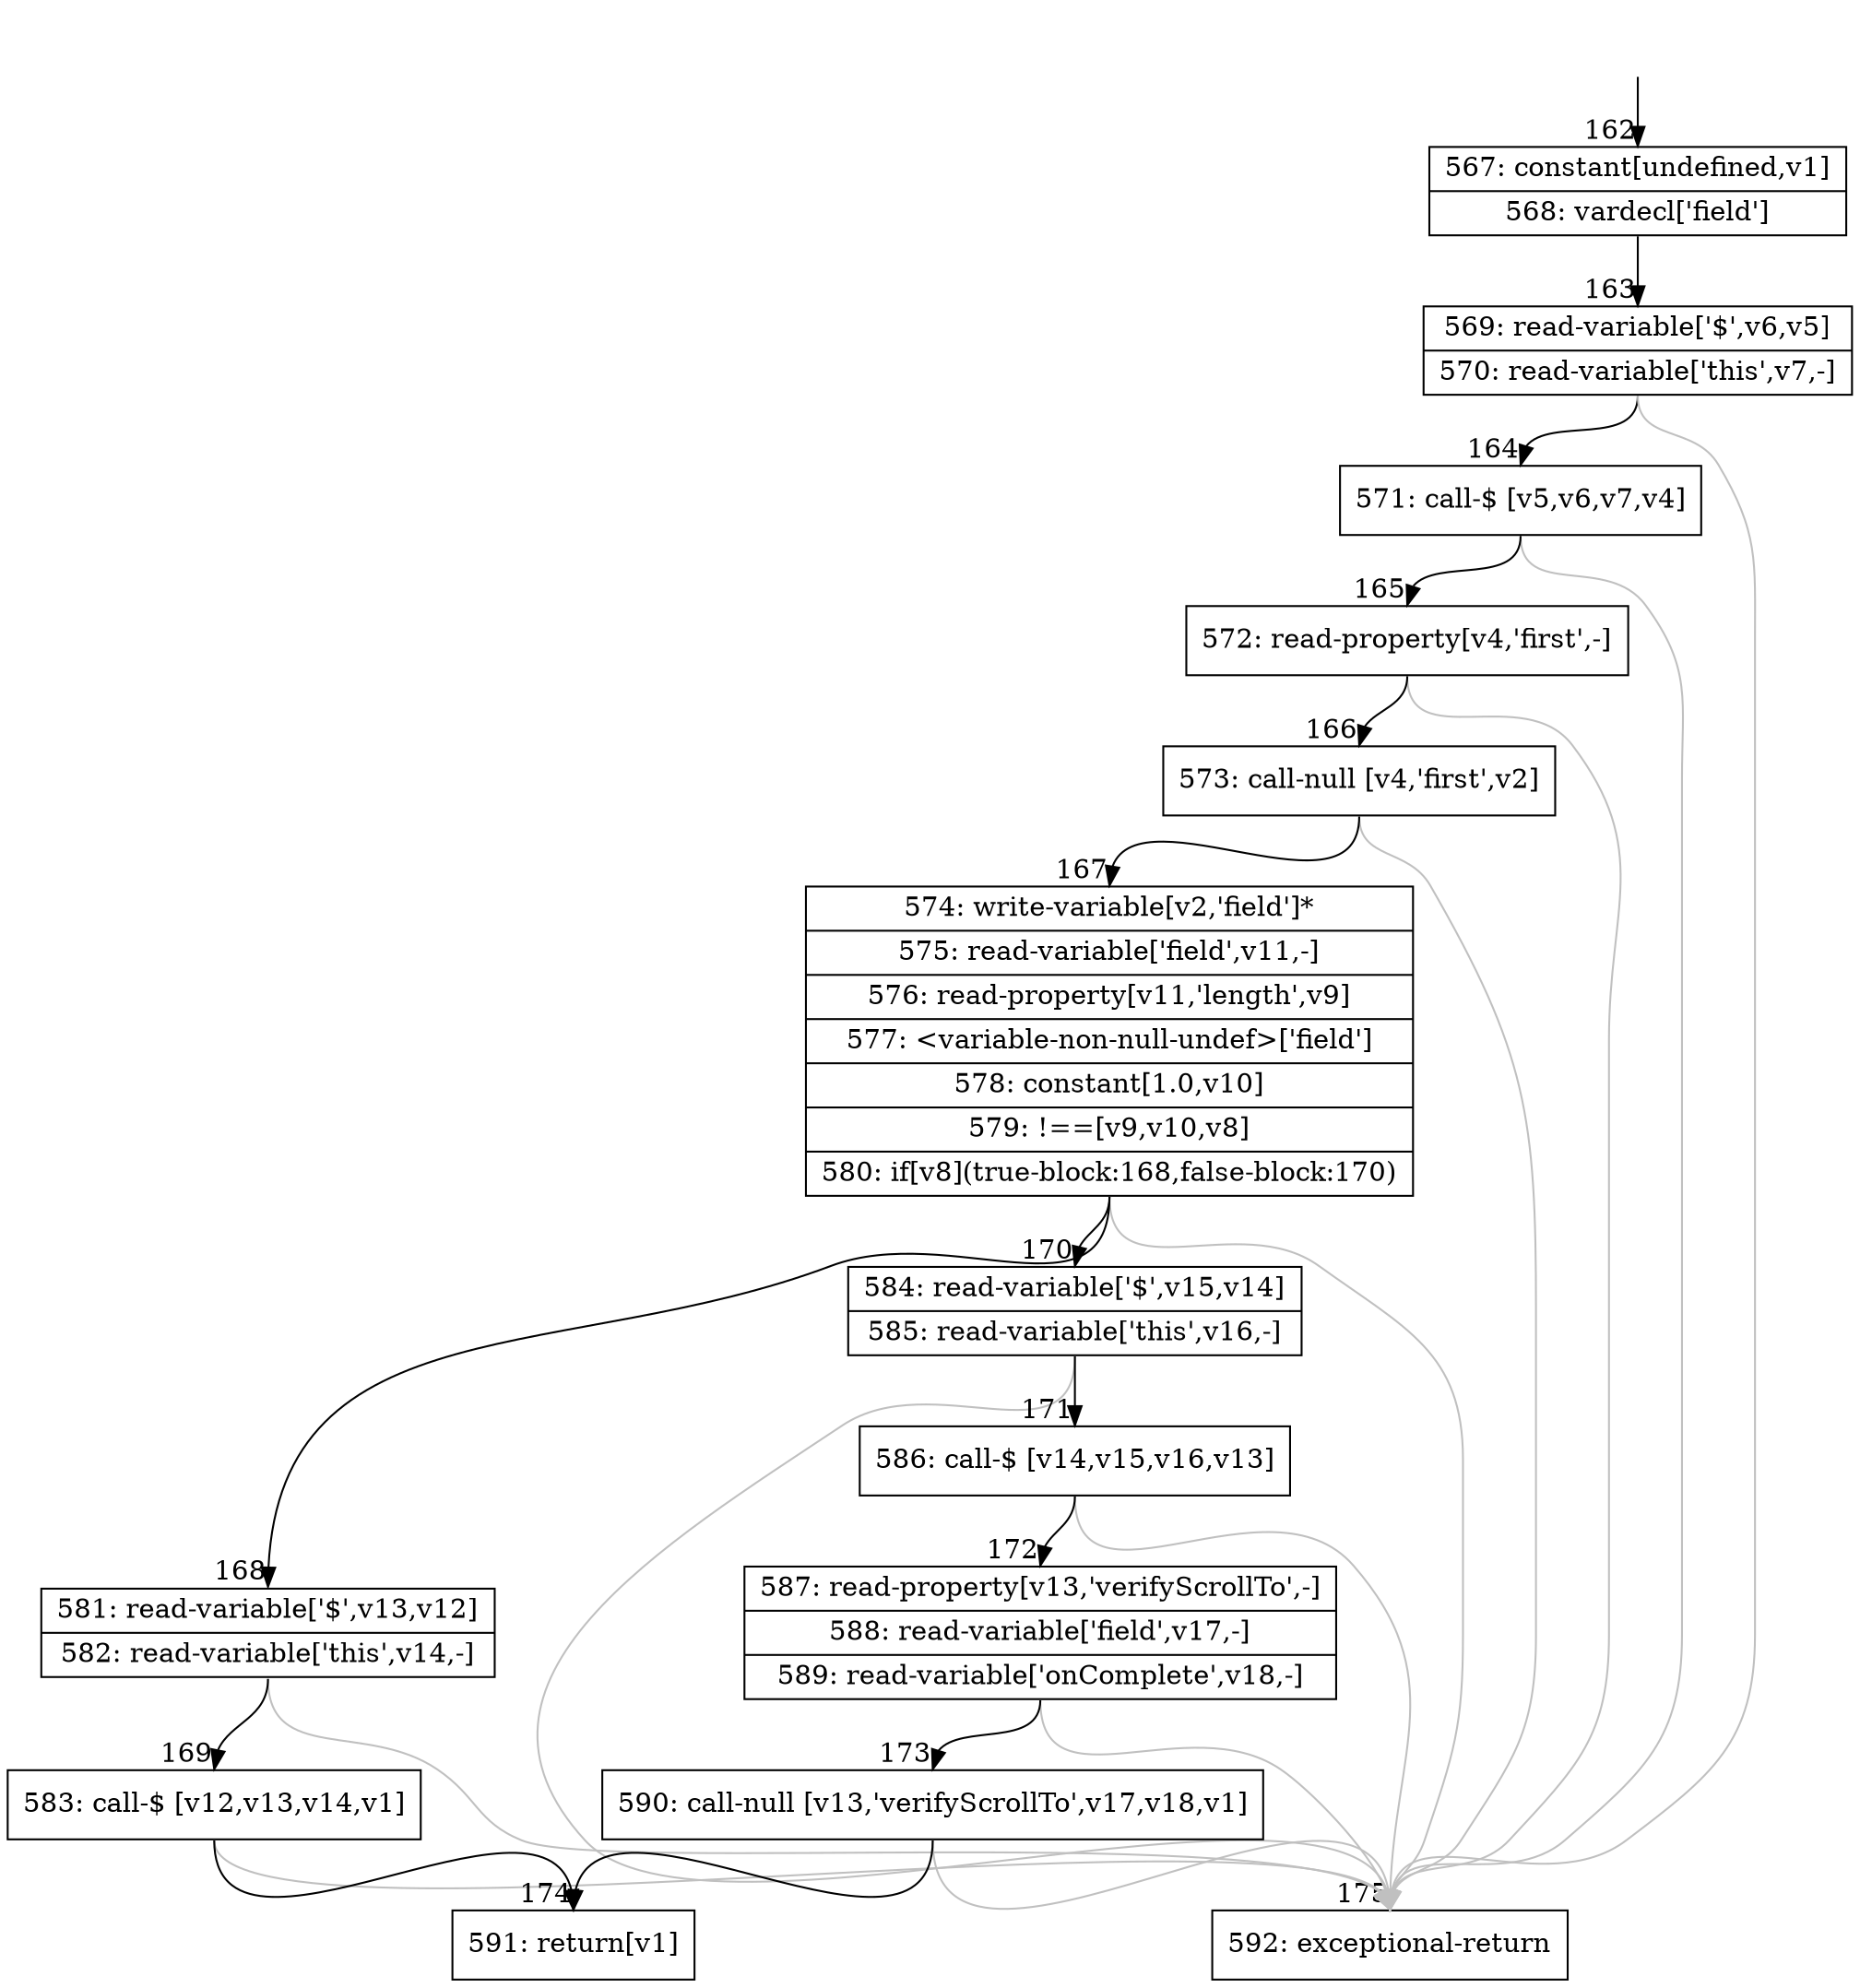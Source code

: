 digraph {
rankdir="TD"
BB_entry17[shape=none,label=""];
BB_entry17 -> BB162 [tailport=s, headport=n, headlabel="    162"]
BB162 [shape=record label="{567: constant[undefined,v1]|568: vardecl['field']}" ] 
BB162 -> BB163 [tailport=s, headport=n, headlabel="      163"]
BB163 [shape=record label="{569: read-variable['$',v6,v5]|570: read-variable['this',v7,-]}" ] 
BB163 -> BB164 [tailport=s, headport=n, headlabel="      164"]
BB163 -> BB175 [tailport=s, headport=n, color=gray, headlabel="      175"]
BB164 [shape=record label="{571: call-$ [v5,v6,v7,v4]}" ] 
BB164 -> BB165 [tailport=s, headport=n, headlabel="      165"]
BB164 -> BB175 [tailport=s, headport=n, color=gray]
BB165 [shape=record label="{572: read-property[v4,'first',-]}" ] 
BB165 -> BB166 [tailport=s, headport=n, headlabel="      166"]
BB165 -> BB175 [tailport=s, headport=n, color=gray]
BB166 [shape=record label="{573: call-null [v4,'first',v2]}" ] 
BB166 -> BB167 [tailport=s, headport=n, headlabel="      167"]
BB166 -> BB175 [tailport=s, headport=n, color=gray]
BB167 [shape=record label="{574: write-variable[v2,'field']*|575: read-variable['field',v11,-]|576: read-property[v11,'length',v9]|577: \<variable-non-null-undef\>['field']|578: constant[1.0,v10]|579: !==[v9,v10,v8]|580: if[v8](true-block:168,false-block:170)}" ] 
BB167 -> BB168 [tailport=s, headport=n, headlabel="      168"]
BB167 -> BB170 [tailport=s, headport=n, headlabel="      170"]
BB167 -> BB175 [tailport=s, headport=n, color=gray]
BB168 [shape=record label="{581: read-variable['$',v13,v12]|582: read-variable['this',v14,-]}" ] 
BB168 -> BB169 [tailport=s, headport=n, headlabel="      169"]
BB168 -> BB175 [tailport=s, headport=n, color=gray]
BB169 [shape=record label="{583: call-$ [v12,v13,v14,v1]}" ] 
BB169 -> BB174 [tailport=s, headport=n, headlabel="      174"]
BB169 -> BB175 [tailport=s, headport=n, color=gray]
BB170 [shape=record label="{584: read-variable['$',v15,v14]|585: read-variable['this',v16,-]}" ] 
BB170 -> BB171 [tailport=s, headport=n, headlabel="      171"]
BB170 -> BB175 [tailport=s, headport=n, color=gray]
BB171 [shape=record label="{586: call-$ [v14,v15,v16,v13]}" ] 
BB171 -> BB172 [tailport=s, headport=n, headlabel="      172"]
BB171 -> BB175 [tailport=s, headport=n, color=gray]
BB172 [shape=record label="{587: read-property[v13,'verifyScrollTo',-]|588: read-variable['field',v17,-]|589: read-variable['onComplete',v18,-]}" ] 
BB172 -> BB173 [tailport=s, headport=n, headlabel="      173"]
BB172 -> BB175 [tailport=s, headport=n, color=gray]
BB173 [shape=record label="{590: call-null [v13,'verifyScrollTo',v17,v18,v1]}" ] 
BB173 -> BB174 [tailport=s, headport=n]
BB173 -> BB175 [tailport=s, headport=n, color=gray]
BB174 [shape=record label="{591: return[v1]}" ] 
BB175 [shape=record label="{592: exceptional-return}" ] 
//#$~ 163
}
